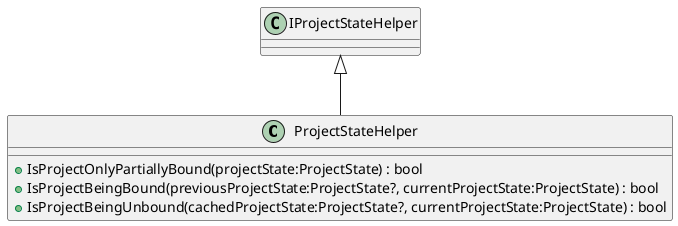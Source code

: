 @startuml
class ProjectStateHelper {
    + IsProjectOnlyPartiallyBound(projectState:ProjectState) : bool
    + IsProjectBeingBound(previousProjectState:ProjectState?, currentProjectState:ProjectState) : bool
    + IsProjectBeingUnbound(cachedProjectState:ProjectState?, currentProjectState:ProjectState) : bool
}
IProjectStateHelper <|-- ProjectStateHelper
@enduml
